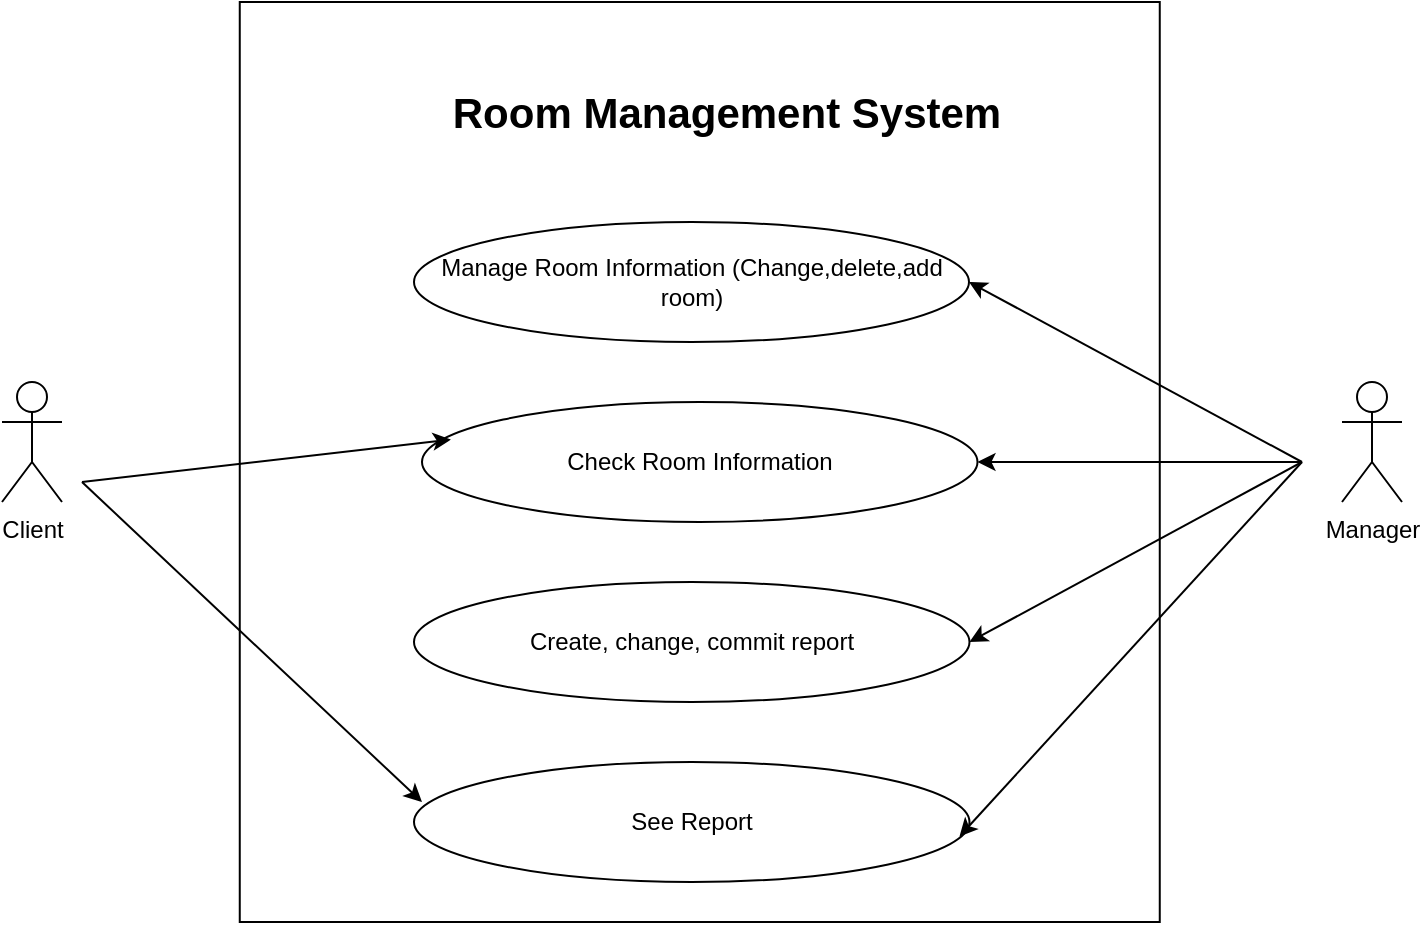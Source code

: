 <mxfile version="22.1.5" type="github">
  <diagram id="R2lEEEUBdFMjLlhIrx00" name="Page-1">
    <mxGraphModel dx="1050" dy="534" grid="1" gridSize="10" guides="1" tooltips="1" connect="1" arrows="1" fold="1" page="1" pageScale="1" pageWidth="850" pageHeight="1100" math="0" shadow="0" extFonts="Permanent Marker^https://fonts.googleapis.com/css?family=Permanent+Marker">
      <root>
        <mxCell id="0" />
        <mxCell id="1" parent="0" />
        <mxCell id="e2z9AnGuoBhqK3iURth1-1" value="" style="whiteSpace=wrap;html=1;aspect=fixed;" parent="1" vertex="1">
          <mxGeometry x="198.88" y="100" width="460" height="460" as="geometry" />
        </mxCell>
        <mxCell id="e2z9AnGuoBhqK3iURth1-2" value="Manage Room Information (Change,delete,add room)" style="ellipse;whiteSpace=wrap;html=1;" parent="1" vertex="1">
          <mxGeometry x="286" y="210" width="277.5" height="60" as="geometry" />
        </mxCell>
        <mxCell id="e2z9AnGuoBhqK3iURth1-5" value="Room Management System" style="text;html=1;strokeColor=none;fillColor=none;align=center;verticalAlign=middle;whiteSpace=wrap;rounded=0;fontSize=21;fontStyle=1" parent="1" vertex="1">
          <mxGeometry x="300" y="120" width="285" height="70" as="geometry" />
        </mxCell>
        <mxCell id="e2z9AnGuoBhqK3iURth1-6" value="Create, change, commit report" style="ellipse;whiteSpace=wrap;html=1;" parent="1" vertex="1">
          <mxGeometry x="286" y="390" width="277.75" height="60" as="geometry" />
        </mxCell>
        <mxCell id="e2z9AnGuoBhqK3iURth1-7" value="Check Room Information" style="ellipse;whiteSpace=wrap;html=1;" parent="1" vertex="1">
          <mxGeometry x="290" y="300" width="277.75" height="60" as="geometry" />
        </mxCell>
        <mxCell id="e2z9AnGuoBhqK3iURth1-8" value="Client" style="shape=umlActor;verticalLabelPosition=bottom;verticalAlign=top;html=1;outlineConnect=0;" parent="1" vertex="1">
          <mxGeometry x="80" y="290" width="30" height="60" as="geometry" />
        </mxCell>
        <mxCell id="e2z9AnGuoBhqK3iURth1-10" value="Manager" style="shape=umlActor;verticalLabelPosition=bottom;verticalAlign=top;html=1;outlineConnect=0;" parent="1" vertex="1">
          <mxGeometry x="750" y="290" width="30" height="60" as="geometry" />
        </mxCell>
        <mxCell id="e2z9AnGuoBhqK3iURth1-12" value="" style="endArrow=classic;html=1;rounded=0;" parent="1" edge="1">
          <mxGeometry width="50" height="50" relative="1" as="geometry">
            <mxPoint x="120" y="340" as="sourcePoint" />
            <mxPoint x="290" y="500" as="targetPoint" />
            <Array as="points" />
          </mxGeometry>
        </mxCell>
        <mxCell id="e2z9AnGuoBhqK3iURth1-13" value="" style="endArrow=classic;html=1;rounded=0;entryX=0.052;entryY=0.313;entryDx=0;entryDy=0;entryPerimeter=0;" parent="1" target="e2z9AnGuoBhqK3iURth1-7" edge="1">
          <mxGeometry width="50" height="50" relative="1" as="geometry">
            <mxPoint x="120" y="340" as="sourcePoint" />
            <mxPoint x="293.029" y="313.769" as="targetPoint" />
            <Array as="points" />
          </mxGeometry>
        </mxCell>
        <mxCell id="e2z9AnGuoBhqK3iURth1-14" value="See Report" style="ellipse;whiteSpace=wrap;html=1;" parent="1" vertex="1">
          <mxGeometry x="286" y="480" width="277.75" height="60" as="geometry" />
        </mxCell>
        <mxCell id="e2z9AnGuoBhqK3iURth1-15" value="" style="endArrow=classic;html=1;rounded=0;entryX=0.982;entryY=0.62;entryDx=0;entryDy=0;entryPerimeter=0;" parent="1" target="e2z9AnGuoBhqK3iURth1-14" edge="1">
          <mxGeometry width="50" height="50" relative="1" as="geometry">
            <mxPoint x="730" y="330" as="sourcePoint" />
            <mxPoint x="750" y="380" as="targetPoint" />
          </mxGeometry>
        </mxCell>
        <mxCell id="e2z9AnGuoBhqK3iURth1-16" value="" style="endArrow=classic;html=1;rounded=0;entryX=1;entryY=0.5;entryDx=0;entryDy=0;" parent="1" target="e2z9AnGuoBhqK3iURth1-6" edge="1">
          <mxGeometry width="50" height="50" relative="1" as="geometry">
            <mxPoint x="730" y="330" as="sourcePoint" />
            <mxPoint x="760" y="340" as="targetPoint" />
          </mxGeometry>
        </mxCell>
        <mxCell id="e2z9AnGuoBhqK3iURth1-17" value="" style="endArrow=classic;html=1;rounded=0;entryX=1;entryY=0.5;entryDx=0;entryDy=0;" parent="1" target="e2z9AnGuoBhqK3iURth1-7" edge="1">
          <mxGeometry width="50" height="50" relative="1" as="geometry">
            <mxPoint x="730" y="330" as="sourcePoint" />
            <mxPoint x="740" y="310" as="targetPoint" />
          </mxGeometry>
        </mxCell>
        <mxCell id="e2z9AnGuoBhqK3iURth1-18" value="" style="endArrow=classic;html=1;rounded=0;entryX=1;entryY=0.5;entryDx=0;entryDy=0;" parent="1" target="e2z9AnGuoBhqK3iURth1-2" edge="1">
          <mxGeometry width="50" height="50" relative="1" as="geometry">
            <mxPoint x="730" y="330" as="sourcePoint" />
            <mxPoint x="750" y="265" as="targetPoint" />
          </mxGeometry>
        </mxCell>
      </root>
    </mxGraphModel>
  </diagram>
</mxfile>
